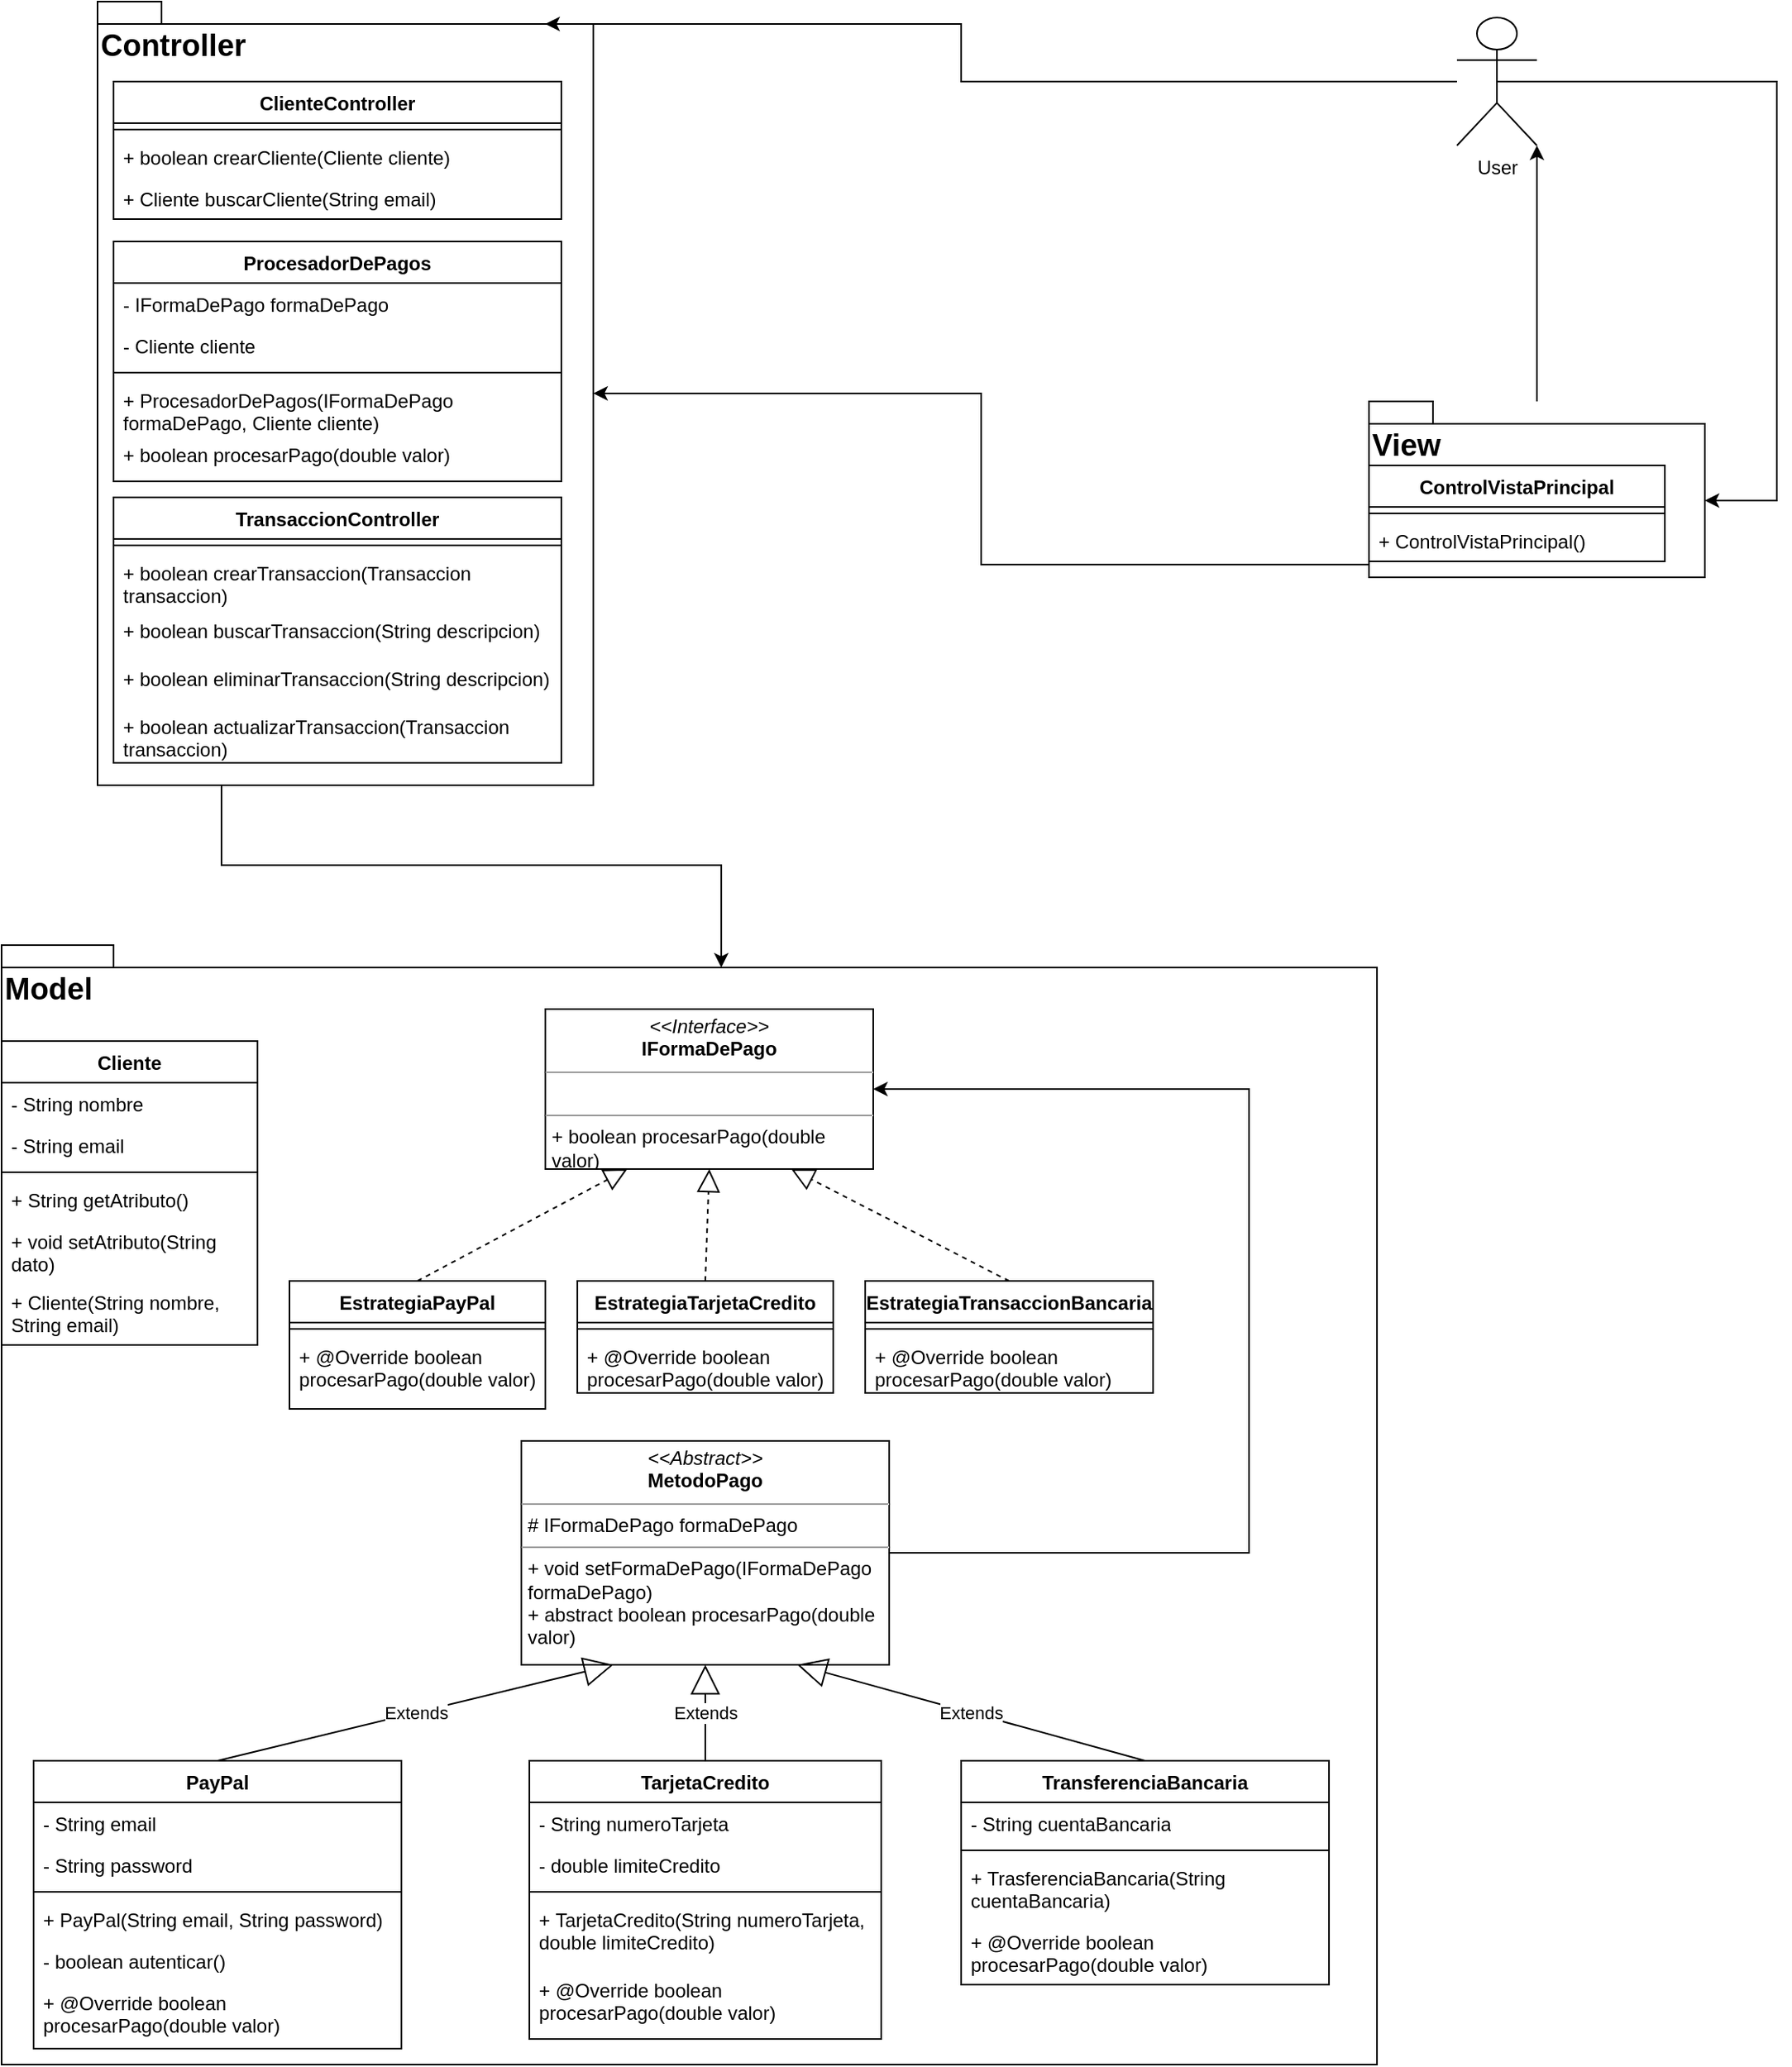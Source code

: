 <mxfile version="22.0.4" type="github">
  <diagram id="C5RBs43oDa-KdzZeNtuy" name="Page-1">
    <mxGraphModel dx="2970" dy="1237" grid="1" gridSize="10" guides="1" tooltips="1" connect="1" arrows="1" fold="1" page="1" pageScale="1" pageWidth="827" pageHeight="1169" math="0" shadow="0">
      <root>
        <mxCell id="WIyWlLk6GJQsqaUBKTNV-0" />
        <mxCell id="WIyWlLk6GJQsqaUBKTNV-1" parent="WIyWlLk6GJQsqaUBKTNV-0" />
        <mxCell id="fyIvNmnCgfn48UFqdvYi-0" value="View" style="shape=folder;fontStyle=1;spacingTop=10;tabWidth=40;tabHeight=14;tabPosition=left;html=1;whiteSpace=wrap;fontSize=19;align=left;verticalAlign=top;" vertex="1" parent="WIyWlLk6GJQsqaUBKTNV-1">
          <mxGeometry x="445" y="380" width="210" height="110" as="geometry" />
        </mxCell>
        <mxCell id="fyIvNmnCgfn48UFqdvYi-2" value="Model" style="shape=folder;fontStyle=1;spacingTop=10;tabWidth=40;tabHeight=14;tabPosition=left;html=1;whiteSpace=wrap;verticalAlign=top;horizontal=1;align=left;fontSize=19;" vertex="1" parent="WIyWlLk6GJQsqaUBKTNV-1">
          <mxGeometry x="-410" y="720" width="860" height="700" as="geometry" />
        </mxCell>
        <mxCell id="fyIvNmnCgfn48UFqdvYi-3" value="Controller" style="shape=folder;fontStyle=1;spacingTop=10;tabWidth=40;tabHeight=14;tabPosition=left;html=1;whiteSpace=wrap;fontSize=19;align=left;verticalAlign=top;" vertex="1" parent="WIyWlLk6GJQsqaUBKTNV-1">
          <mxGeometry x="-350" y="130" width="310" height="490" as="geometry" />
        </mxCell>
        <mxCell id="fyIvNmnCgfn48UFqdvYi-4" value="User" style="shape=umlActor;verticalLabelPosition=bottom;verticalAlign=top;html=1;" vertex="1" parent="WIyWlLk6GJQsqaUBKTNV-1">
          <mxGeometry x="500" y="140" width="50" height="80" as="geometry" />
        </mxCell>
        <mxCell id="fyIvNmnCgfn48UFqdvYi-5" style="edgeStyle=orthogonalEdgeStyle;rounded=0;orthogonalLoop=1;jettySize=auto;html=1;entryX=0;entryY=0;entryDx=280;entryDy=14;entryPerimeter=0;" edge="1" parent="WIyWlLk6GJQsqaUBKTNV-1" source="fyIvNmnCgfn48UFqdvYi-4" target="fyIvNmnCgfn48UFqdvYi-3">
          <mxGeometry relative="1" as="geometry">
            <Array as="points">
              <mxPoint x="190" y="180" />
            </Array>
          </mxGeometry>
        </mxCell>
        <mxCell id="fyIvNmnCgfn48UFqdvYi-6" style="edgeStyle=orthogonalEdgeStyle;rounded=0;orthogonalLoop=1;jettySize=auto;html=1;entryX=0;entryY=0;entryDx=0;entryDy=102;entryPerimeter=0;startArrow=classic;startFill=1;endArrow=none;endFill=0;" edge="1" parent="WIyWlLk6GJQsqaUBKTNV-1" source="fyIvNmnCgfn48UFqdvYi-3" target="fyIvNmnCgfn48UFqdvYi-0">
          <mxGeometry relative="1" as="geometry">
            <Array as="points" />
            <mxPoint x="180" y="480" as="sourcePoint" />
          </mxGeometry>
        </mxCell>
        <mxCell id="fyIvNmnCgfn48UFqdvYi-7" style="edgeStyle=orthogonalEdgeStyle;rounded=0;orthogonalLoop=1;jettySize=auto;html=1;entryX=1;entryY=1;entryDx=0;entryDy=0;entryPerimeter=0;" edge="1" parent="WIyWlLk6GJQsqaUBKTNV-1" source="fyIvNmnCgfn48UFqdvYi-0" target="fyIvNmnCgfn48UFqdvYi-4">
          <mxGeometry relative="1" as="geometry" />
        </mxCell>
        <mxCell id="fyIvNmnCgfn48UFqdvYi-12" style="edgeStyle=orthogonalEdgeStyle;rounded=0;orthogonalLoop=1;jettySize=auto;html=1;exitX=0.5;exitY=0.5;exitDx=0;exitDy=0;exitPerimeter=0;entryX=0;entryY=0;entryDx=210;entryDy=62;entryPerimeter=0;" edge="1" parent="WIyWlLk6GJQsqaUBKTNV-1" source="fyIvNmnCgfn48UFqdvYi-4" target="fyIvNmnCgfn48UFqdvYi-0">
          <mxGeometry relative="1" as="geometry">
            <Array as="points">
              <mxPoint x="700" y="180" />
              <mxPoint x="700" y="442" />
            </Array>
          </mxGeometry>
        </mxCell>
        <mxCell id="fyIvNmnCgfn48UFqdvYi-13" value="ClienteController" style="swimlane;fontStyle=1;align=center;verticalAlign=top;childLayout=stackLayout;horizontal=1;startSize=26;horizontalStack=0;resizeParent=1;resizeParentMax=0;resizeLast=0;collapsible=1;marginBottom=0;whiteSpace=wrap;html=1;" vertex="1" parent="WIyWlLk6GJQsqaUBKTNV-1">
          <mxGeometry x="-340" y="180" width="280" height="86" as="geometry" />
        </mxCell>
        <mxCell id="fyIvNmnCgfn48UFqdvYi-15" value="" style="line;strokeWidth=1;fillColor=none;align=left;verticalAlign=middle;spacingTop=-1;spacingLeft=3;spacingRight=3;rotatable=0;labelPosition=right;points=[];portConstraint=eastwest;strokeColor=inherit;" vertex="1" parent="fyIvNmnCgfn48UFqdvYi-13">
          <mxGeometry y="26" width="280" height="8" as="geometry" />
        </mxCell>
        <mxCell id="fyIvNmnCgfn48UFqdvYi-16" value="+&amp;nbsp;boolean crearCliente(Cliente cliente)" style="text;strokeColor=none;fillColor=none;align=left;verticalAlign=top;spacingLeft=4;spacingRight=4;overflow=hidden;rotatable=0;points=[[0,0.5],[1,0.5]];portConstraint=eastwest;whiteSpace=wrap;html=1;" vertex="1" parent="fyIvNmnCgfn48UFqdvYi-13">
          <mxGeometry y="34" width="280" height="26" as="geometry" />
        </mxCell>
        <mxCell id="fyIvNmnCgfn48UFqdvYi-28" value="+&amp;nbsp;Cliente buscarCliente(String email)" style="text;strokeColor=none;fillColor=none;align=left;verticalAlign=top;spacingLeft=4;spacingRight=4;overflow=hidden;rotatable=0;points=[[0,0.5],[1,0.5]];portConstraint=eastwest;whiteSpace=wrap;html=1;" vertex="1" parent="fyIvNmnCgfn48UFqdvYi-13">
          <mxGeometry y="60" width="280" height="26" as="geometry" />
        </mxCell>
        <mxCell id="fyIvNmnCgfn48UFqdvYi-17" value="TransaccionController" style="swimlane;fontStyle=1;align=center;verticalAlign=top;childLayout=stackLayout;horizontal=1;startSize=26;horizontalStack=0;resizeParent=1;resizeParentMax=0;resizeLast=0;collapsible=1;marginBottom=0;whiteSpace=wrap;html=1;" vertex="1" parent="WIyWlLk6GJQsqaUBKTNV-1">
          <mxGeometry x="-340" y="440" width="280" height="166" as="geometry" />
        </mxCell>
        <mxCell id="fyIvNmnCgfn48UFqdvYi-19" value="" style="line;strokeWidth=1;fillColor=none;align=left;verticalAlign=middle;spacingTop=-1;spacingLeft=3;spacingRight=3;rotatable=0;labelPosition=right;points=[];portConstraint=eastwest;strokeColor=inherit;" vertex="1" parent="fyIvNmnCgfn48UFqdvYi-17">
          <mxGeometry y="26" width="280" height="8" as="geometry" />
        </mxCell>
        <mxCell id="fyIvNmnCgfn48UFqdvYi-20" value="+&amp;nbsp;boolean crearTransaccion(Transaccion transaccion)" style="text;strokeColor=none;fillColor=none;align=left;verticalAlign=top;spacingLeft=4;spacingRight=4;overflow=hidden;rotatable=0;points=[[0,0.5],[1,0.5]];portConstraint=eastwest;whiteSpace=wrap;html=1;" vertex="1" parent="fyIvNmnCgfn48UFqdvYi-17">
          <mxGeometry y="34" width="280" height="36" as="geometry" />
        </mxCell>
        <mxCell id="fyIvNmnCgfn48UFqdvYi-35" value="+&amp;nbsp;boolean buscarTransaccion(String descripcion)" style="text;strokeColor=none;fillColor=none;align=left;verticalAlign=top;spacingLeft=4;spacingRight=4;overflow=hidden;rotatable=0;points=[[0,0.5],[1,0.5]];portConstraint=eastwest;whiteSpace=wrap;html=1;" vertex="1" parent="fyIvNmnCgfn48UFqdvYi-17">
          <mxGeometry y="70" width="280" height="30" as="geometry" />
        </mxCell>
        <mxCell id="fyIvNmnCgfn48UFqdvYi-37" value="+&amp;nbsp;boolean eliminarTransaccion(String descripcion)" style="text;strokeColor=none;fillColor=none;align=left;verticalAlign=top;spacingLeft=4;spacingRight=4;overflow=hidden;rotatable=0;points=[[0,0.5],[1,0.5]];portConstraint=eastwest;whiteSpace=wrap;html=1;" vertex="1" parent="fyIvNmnCgfn48UFqdvYi-17">
          <mxGeometry y="100" width="280" height="30" as="geometry" />
        </mxCell>
        <mxCell id="fyIvNmnCgfn48UFqdvYi-36" value="+&amp;nbsp;boolean actualizarTransaccion(Transaccion transaccion)" style="text;strokeColor=none;fillColor=none;align=left;verticalAlign=top;spacingLeft=4;spacingRight=4;overflow=hidden;rotatable=0;points=[[0,0.5],[1,0.5]];portConstraint=eastwest;whiteSpace=wrap;html=1;" vertex="1" parent="fyIvNmnCgfn48UFqdvYi-17">
          <mxGeometry y="130" width="280" height="36" as="geometry" />
        </mxCell>
        <mxCell id="fyIvNmnCgfn48UFqdvYi-21" value="ProcesadorDePagos" style="swimlane;fontStyle=1;align=center;verticalAlign=top;childLayout=stackLayout;horizontal=1;startSize=26;horizontalStack=0;resizeParent=1;resizeParentMax=0;resizeLast=0;collapsible=1;marginBottom=0;whiteSpace=wrap;html=1;" vertex="1" parent="WIyWlLk6GJQsqaUBKTNV-1">
          <mxGeometry x="-340" y="280" width="280" height="150" as="geometry" />
        </mxCell>
        <mxCell id="fyIvNmnCgfn48UFqdvYi-22" value="-&amp;nbsp;IFormaDePago formaDePago" style="text;strokeColor=none;fillColor=none;align=left;verticalAlign=top;spacingLeft=4;spacingRight=4;overflow=hidden;rotatable=0;points=[[0,0.5],[1,0.5]];portConstraint=eastwest;whiteSpace=wrap;html=1;" vertex="1" parent="fyIvNmnCgfn48UFqdvYi-21">
          <mxGeometry y="26" width="280" height="26" as="geometry" />
        </mxCell>
        <mxCell id="fyIvNmnCgfn48UFqdvYi-29" value="-&amp;nbsp;Cliente cliente" style="text;strokeColor=none;fillColor=none;align=left;verticalAlign=top;spacingLeft=4;spacingRight=4;overflow=hidden;rotatable=0;points=[[0,0.5],[1,0.5]];portConstraint=eastwest;whiteSpace=wrap;html=1;" vertex="1" parent="fyIvNmnCgfn48UFqdvYi-21">
          <mxGeometry y="52" width="280" height="26" as="geometry" />
        </mxCell>
        <mxCell id="fyIvNmnCgfn48UFqdvYi-23" value="" style="line;strokeWidth=1;fillColor=none;align=left;verticalAlign=middle;spacingTop=-1;spacingLeft=3;spacingRight=3;rotatable=0;labelPosition=right;points=[];portConstraint=eastwest;strokeColor=inherit;" vertex="1" parent="fyIvNmnCgfn48UFqdvYi-21">
          <mxGeometry y="78" width="280" height="8" as="geometry" />
        </mxCell>
        <mxCell id="fyIvNmnCgfn48UFqdvYi-24" value="+&amp;nbsp;ProcesadorDePagos(IFormaDePago formaDePago, Cliente cliente)" style="text;strokeColor=none;fillColor=none;align=left;verticalAlign=top;spacingLeft=4;spacingRight=4;overflow=hidden;rotatable=0;points=[[0,0.5],[1,0.5]];portConstraint=eastwest;whiteSpace=wrap;html=1;" vertex="1" parent="fyIvNmnCgfn48UFqdvYi-21">
          <mxGeometry y="86" width="280" height="34" as="geometry" />
        </mxCell>
        <mxCell id="fyIvNmnCgfn48UFqdvYi-31" value="+&amp;nbsp;boolean procesarPago(double valor)" style="text;strokeColor=none;fillColor=none;align=left;verticalAlign=top;spacingLeft=4;spacingRight=4;overflow=hidden;rotatable=0;points=[[0,0.5],[1,0.5]];portConstraint=eastwest;whiteSpace=wrap;html=1;" vertex="1" parent="fyIvNmnCgfn48UFqdvYi-21">
          <mxGeometry y="120" width="280" height="30" as="geometry" />
        </mxCell>
        <mxCell id="fyIvNmnCgfn48UFqdvYi-26" value="&lt;p style=&quot;margin:0px;margin-top:4px;text-align:center;&quot;&gt;&lt;i&gt;&amp;lt;&amp;lt;Interface&amp;gt;&amp;gt;&lt;/i&gt;&lt;br&gt;&lt;b&gt;IFormaDePago&lt;/b&gt;&lt;/p&gt;&lt;hr size=&quot;1&quot;&gt;&lt;p style=&quot;margin:0px;margin-left:4px;&quot;&gt;&lt;br&gt;&lt;/p&gt;&lt;hr size=&quot;1&quot;&gt;&lt;p style=&quot;margin:0px;margin-left:4px;&quot;&gt;+&amp;nbsp;boolean procesarPago(double valor)&lt;/p&gt;" style="verticalAlign=top;align=left;overflow=fill;fontSize=12;fontFamily=Helvetica;html=1;whiteSpace=wrap;" vertex="1" parent="WIyWlLk6GJQsqaUBKTNV-1">
          <mxGeometry x="-70" y="760" width="205" height="100" as="geometry" />
        </mxCell>
        <mxCell id="fyIvNmnCgfn48UFqdvYi-38" value="Cliente" style="swimlane;fontStyle=1;align=center;verticalAlign=top;childLayout=stackLayout;horizontal=1;startSize=26;horizontalStack=0;resizeParent=1;resizeParentMax=0;resizeLast=0;collapsible=1;marginBottom=0;whiteSpace=wrap;html=1;" vertex="1" parent="WIyWlLk6GJQsqaUBKTNV-1">
          <mxGeometry x="-410" y="780" width="160" height="190" as="geometry" />
        </mxCell>
        <mxCell id="fyIvNmnCgfn48UFqdvYi-39" value="-&amp;nbsp;String nombre" style="text;strokeColor=none;fillColor=none;align=left;verticalAlign=top;spacingLeft=4;spacingRight=4;overflow=hidden;rotatable=0;points=[[0,0.5],[1,0.5]];portConstraint=eastwest;whiteSpace=wrap;html=1;" vertex="1" parent="fyIvNmnCgfn48UFqdvYi-38">
          <mxGeometry y="26" width="160" height="26" as="geometry" />
        </mxCell>
        <mxCell id="fyIvNmnCgfn48UFqdvYi-50" value="-&amp;nbsp;String email" style="text;strokeColor=none;fillColor=none;align=left;verticalAlign=top;spacingLeft=4;spacingRight=4;overflow=hidden;rotatable=0;points=[[0,0.5],[1,0.5]];portConstraint=eastwest;whiteSpace=wrap;html=1;" vertex="1" parent="fyIvNmnCgfn48UFqdvYi-38">
          <mxGeometry y="52" width="160" height="26" as="geometry" />
        </mxCell>
        <mxCell id="fyIvNmnCgfn48UFqdvYi-40" value="" style="line;strokeWidth=1;fillColor=none;align=left;verticalAlign=middle;spacingTop=-1;spacingLeft=3;spacingRight=3;rotatable=0;labelPosition=right;points=[];portConstraint=eastwest;strokeColor=inherit;" vertex="1" parent="fyIvNmnCgfn48UFqdvYi-38">
          <mxGeometry y="78" width="160" height="8" as="geometry" />
        </mxCell>
        <mxCell id="fyIvNmnCgfn48UFqdvYi-41" value="+ String getAtributo()" style="text;strokeColor=none;fillColor=none;align=left;verticalAlign=top;spacingLeft=4;spacingRight=4;overflow=hidden;rotatable=0;points=[[0,0.5],[1,0.5]];portConstraint=eastwest;whiteSpace=wrap;html=1;" vertex="1" parent="fyIvNmnCgfn48UFqdvYi-38">
          <mxGeometry y="86" width="160" height="26" as="geometry" />
        </mxCell>
        <mxCell id="fyIvNmnCgfn48UFqdvYi-51" value="+ void setAtributo(String dato)" style="text;strokeColor=none;fillColor=none;align=left;verticalAlign=top;spacingLeft=4;spacingRight=4;overflow=hidden;rotatable=0;points=[[0,0.5],[1,0.5]];portConstraint=eastwest;whiteSpace=wrap;html=1;" vertex="1" parent="fyIvNmnCgfn48UFqdvYi-38">
          <mxGeometry y="112" width="160" height="38" as="geometry" />
        </mxCell>
        <mxCell id="fyIvNmnCgfn48UFqdvYi-52" value="+&amp;nbsp;Cliente(String nombre, String email)" style="text;strokeColor=none;fillColor=none;align=left;verticalAlign=top;spacingLeft=4;spacingRight=4;overflow=hidden;rotatable=0;points=[[0,0.5],[1,0.5]];portConstraint=eastwest;whiteSpace=wrap;html=1;" vertex="1" parent="fyIvNmnCgfn48UFqdvYi-38">
          <mxGeometry y="150" width="160" height="40" as="geometry" />
        </mxCell>
        <mxCell id="fyIvNmnCgfn48UFqdvYi-42" value="EstrategiaPayPal" style="swimlane;fontStyle=1;align=center;verticalAlign=top;childLayout=stackLayout;horizontal=1;startSize=26;horizontalStack=0;resizeParent=1;resizeParentMax=0;resizeLast=0;collapsible=1;marginBottom=0;whiteSpace=wrap;html=1;" vertex="1" parent="WIyWlLk6GJQsqaUBKTNV-1">
          <mxGeometry x="-230" y="930" width="160" height="80" as="geometry" />
        </mxCell>
        <mxCell id="fyIvNmnCgfn48UFqdvYi-44" value="" style="line;strokeWidth=1;fillColor=none;align=left;verticalAlign=middle;spacingTop=-1;spacingLeft=3;spacingRight=3;rotatable=0;labelPosition=right;points=[];portConstraint=eastwest;strokeColor=inherit;" vertex="1" parent="fyIvNmnCgfn48UFqdvYi-42">
          <mxGeometry y="26" width="160" height="8" as="geometry" />
        </mxCell>
        <mxCell id="fyIvNmnCgfn48UFqdvYi-45" value="+ @Override&amp;nbsp;boolean procesarPago(double valor)" style="text;strokeColor=none;fillColor=none;align=left;verticalAlign=top;spacingLeft=4;spacingRight=4;overflow=hidden;rotatable=0;points=[[0,0.5],[1,0.5]];portConstraint=eastwest;whiteSpace=wrap;html=1;" vertex="1" parent="fyIvNmnCgfn48UFqdvYi-42">
          <mxGeometry y="34" width="160" height="46" as="geometry" />
        </mxCell>
        <mxCell id="fyIvNmnCgfn48UFqdvYi-46" value="EstrategiaTarjetaCredito" style="swimlane;fontStyle=1;align=center;verticalAlign=top;childLayout=stackLayout;horizontal=1;startSize=26;horizontalStack=0;resizeParent=1;resizeParentMax=0;resizeLast=0;collapsible=1;marginBottom=0;whiteSpace=wrap;html=1;" vertex="1" parent="WIyWlLk6GJQsqaUBKTNV-1">
          <mxGeometry x="-50" y="930" width="160" height="70" as="geometry" />
        </mxCell>
        <mxCell id="fyIvNmnCgfn48UFqdvYi-48" value="" style="line;strokeWidth=1;fillColor=none;align=left;verticalAlign=middle;spacingTop=-1;spacingLeft=3;spacingRight=3;rotatable=0;labelPosition=right;points=[];portConstraint=eastwest;strokeColor=inherit;" vertex="1" parent="fyIvNmnCgfn48UFqdvYi-46">
          <mxGeometry y="26" width="160" height="8" as="geometry" />
        </mxCell>
        <mxCell id="fyIvNmnCgfn48UFqdvYi-49" value="+ @Override&amp;nbsp;boolean procesarPago(double valor)" style="text;strokeColor=none;fillColor=none;align=left;verticalAlign=top;spacingLeft=4;spacingRight=4;overflow=hidden;rotatable=0;points=[[0,0.5],[1,0.5]];portConstraint=eastwest;whiteSpace=wrap;html=1;" vertex="1" parent="fyIvNmnCgfn48UFqdvYi-46">
          <mxGeometry y="34" width="160" height="36" as="geometry" />
        </mxCell>
        <mxCell id="fyIvNmnCgfn48UFqdvYi-55" value="" style="endArrow=block;dashed=1;endFill=0;endSize=12;html=1;rounded=0;entryX=0.5;entryY=1;entryDx=0;entryDy=0;exitX=0.5;exitY=0;exitDx=0;exitDy=0;" edge="1" parent="WIyWlLk6GJQsqaUBKTNV-1" source="fyIvNmnCgfn48UFqdvYi-46" target="fyIvNmnCgfn48UFqdvYi-26">
          <mxGeometry width="160" relative="1" as="geometry">
            <mxPoint x="-10" y="930" as="sourcePoint" />
            <mxPoint x="150" y="930" as="targetPoint" />
          </mxGeometry>
        </mxCell>
        <mxCell id="fyIvNmnCgfn48UFqdvYi-56" value="" style="endArrow=block;dashed=1;endFill=0;endSize=12;html=1;rounded=0;entryX=0.25;entryY=1;entryDx=0;entryDy=0;exitX=0.5;exitY=0;exitDx=0;exitDy=0;" edge="1" parent="WIyWlLk6GJQsqaUBKTNV-1" source="fyIvNmnCgfn48UFqdvYi-42" target="fyIvNmnCgfn48UFqdvYi-26">
          <mxGeometry width="160" relative="1" as="geometry">
            <mxPoint x="-10" y="930" as="sourcePoint" />
            <mxPoint x="150" y="930" as="targetPoint" />
          </mxGeometry>
        </mxCell>
        <mxCell id="fyIvNmnCgfn48UFqdvYi-57" value="EstrategiaTransaccionBancaria" style="swimlane;fontStyle=1;align=center;verticalAlign=top;childLayout=stackLayout;horizontal=1;startSize=26;horizontalStack=0;resizeParent=1;resizeParentMax=0;resizeLast=0;collapsible=1;marginBottom=0;whiteSpace=wrap;html=1;" vertex="1" parent="WIyWlLk6GJQsqaUBKTNV-1">
          <mxGeometry x="130" y="930" width="180" height="70" as="geometry" />
        </mxCell>
        <mxCell id="fyIvNmnCgfn48UFqdvYi-59" value="" style="line;strokeWidth=1;fillColor=none;align=left;verticalAlign=middle;spacingTop=-1;spacingLeft=3;spacingRight=3;rotatable=0;labelPosition=right;points=[];portConstraint=eastwest;strokeColor=inherit;" vertex="1" parent="fyIvNmnCgfn48UFqdvYi-57">
          <mxGeometry y="26" width="180" height="8" as="geometry" />
        </mxCell>
        <mxCell id="fyIvNmnCgfn48UFqdvYi-60" value="+ @Override&amp;nbsp;boolean procesarPago(double valor)" style="text;strokeColor=none;fillColor=none;align=left;verticalAlign=top;spacingLeft=4;spacingRight=4;overflow=hidden;rotatable=0;points=[[0,0.5],[1,0.5]];portConstraint=eastwest;whiteSpace=wrap;html=1;" vertex="1" parent="fyIvNmnCgfn48UFqdvYi-57">
          <mxGeometry y="34" width="180" height="36" as="geometry" />
        </mxCell>
        <mxCell id="fyIvNmnCgfn48UFqdvYi-62" value="" style="endArrow=block;dashed=1;endFill=0;endSize=12;html=1;rounded=0;entryX=0.75;entryY=1;entryDx=0;entryDy=0;exitX=0.5;exitY=0;exitDx=0;exitDy=0;" edge="1" parent="WIyWlLk6GJQsqaUBKTNV-1" source="fyIvNmnCgfn48UFqdvYi-57" target="fyIvNmnCgfn48UFqdvYi-26">
          <mxGeometry width="160" relative="1" as="geometry">
            <mxPoint x="-10" y="930" as="sourcePoint" />
            <mxPoint x="150" y="930" as="targetPoint" />
          </mxGeometry>
        </mxCell>
        <mxCell id="fyIvNmnCgfn48UFqdvYi-68" value="" style="edgeStyle=orthogonalEdgeStyle;rounded=0;orthogonalLoop=1;jettySize=auto;html=1;" edge="1" parent="WIyWlLk6GJQsqaUBKTNV-1" source="fyIvNmnCgfn48UFqdvYi-67" target="fyIvNmnCgfn48UFqdvYi-26">
          <mxGeometry relative="1" as="geometry">
            <Array as="points">
              <mxPoint x="370" y="1100.0" />
              <mxPoint x="370" y="810" />
            </Array>
          </mxGeometry>
        </mxCell>
        <mxCell id="fyIvNmnCgfn48UFqdvYi-67" value="&lt;p style=&quot;margin:0px;margin-top:4px;text-align:center;&quot;&gt;&lt;i&gt;&amp;lt;&amp;lt;Abstract&amp;gt;&amp;gt;&lt;/i&gt;&lt;br&gt;&lt;b&gt;MetodoPago&lt;/b&gt;&lt;/p&gt;&lt;hr size=&quot;1&quot;&gt;&lt;p style=&quot;margin:0px;margin-left:4px;&quot;&gt;# IFormaDePago formaDePago&lt;/p&gt;&lt;hr size=&quot;1&quot;&gt;&lt;p style=&quot;margin:0px;margin-left:4px;&quot;&gt;+&amp;nbsp;void setFormaDePago(IFormaDePago formaDePago)&lt;br&gt;+ abstract boolean procesarPago(double valor)&lt;/p&gt;" style="verticalAlign=top;align=left;overflow=fill;fontSize=12;fontFamily=Helvetica;html=1;whiteSpace=wrap;" vertex="1" parent="WIyWlLk6GJQsqaUBKTNV-1">
          <mxGeometry x="-85" y="1030" width="230" height="140" as="geometry" />
        </mxCell>
        <mxCell id="fyIvNmnCgfn48UFqdvYi-69" value="ControlVistaPrincipal" style="swimlane;fontStyle=1;align=center;verticalAlign=top;childLayout=stackLayout;horizontal=1;startSize=26;horizontalStack=0;resizeParent=1;resizeParentMax=0;resizeLast=0;collapsible=1;marginBottom=0;whiteSpace=wrap;html=1;" vertex="1" parent="WIyWlLk6GJQsqaUBKTNV-1">
          <mxGeometry x="445" y="420" width="185" height="60" as="geometry" />
        </mxCell>
        <mxCell id="fyIvNmnCgfn48UFqdvYi-71" value="" style="line;strokeWidth=1;fillColor=none;align=left;verticalAlign=middle;spacingTop=-1;spacingLeft=3;spacingRight=3;rotatable=0;labelPosition=right;points=[];portConstraint=eastwest;strokeColor=inherit;" vertex="1" parent="fyIvNmnCgfn48UFqdvYi-69">
          <mxGeometry y="26" width="185" height="8" as="geometry" />
        </mxCell>
        <mxCell id="fyIvNmnCgfn48UFqdvYi-72" value="+&amp;nbsp;ControlVistaPrincipal()" style="text;strokeColor=none;fillColor=none;align=left;verticalAlign=top;spacingLeft=4;spacingRight=4;overflow=hidden;rotatable=0;points=[[0,0.5],[1,0.5]];portConstraint=eastwest;whiteSpace=wrap;html=1;" vertex="1" parent="fyIvNmnCgfn48UFqdvYi-69">
          <mxGeometry y="34" width="185" height="26" as="geometry" />
        </mxCell>
        <mxCell id="fyIvNmnCgfn48UFqdvYi-73" value="PayPal" style="swimlane;fontStyle=1;align=center;verticalAlign=top;childLayout=stackLayout;horizontal=1;startSize=26;horizontalStack=0;resizeParent=1;resizeParentMax=0;resizeLast=0;collapsible=1;marginBottom=0;whiteSpace=wrap;html=1;" vertex="1" parent="WIyWlLk6GJQsqaUBKTNV-1">
          <mxGeometry x="-390" y="1230" width="230" height="180" as="geometry" />
        </mxCell>
        <mxCell id="fyIvNmnCgfn48UFqdvYi-74" value="-&amp;nbsp;String email" style="text;strokeColor=none;fillColor=none;align=left;verticalAlign=top;spacingLeft=4;spacingRight=4;overflow=hidden;rotatable=0;points=[[0,0.5],[1,0.5]];portConstraint=eastwest;whiteSpace=wrap;html=1;" vertex="1" parent="fyIvNmnCgfn48UFqdvYi-73">
          <mxGeometry y="26" width="230" height="26" as="geometry" />
        </mxCell>
        <mxCell id="fyIvNmnCgfn48UFqdvYi-92" value="-&amp;nbsp;String password" style="text;strokeColor=none;fillColor=none;align=left;verticalAlign=top;spacingLeft=4;spacingRight=4;overflow=hidden;rotatable=0;points=[[0,0.5],[1,0.5]];portConstraint=eastwest;whiteSpace=wrap;html=1;" vertex="1" parent="fyIvNmnCgfn48UFqdvYi-73">
          <mxGeometry y="52" width="230" height="26" as="geometry" />
        </mxCell>
        <mxCell id="fyIvNmnCgfn48UFqdvYi-75" value="" style="line;strokeWidth=1;fillColor=none;align=left;verticalAlign=middle;spacingTop=-1;spacingLeft=3;spacingRight=3;rotatable=0;labelPosition=right;points=[];portConstraint=eastwest;strokeColor=inherit;" vertex="1" parent="fyIvNmnCgfn48UFqdvYi-73">
          <mxGeometry y="78" width="230" height="8" as="geometry" />
        </mxCell>
        <mxCell id="fyIvNmnCgfn48UFqdvYi-76" value="+&amp;nbsp;PayPal(String email, String password)" style="text;strokeColor=none;fillColor=none;align=left;verticalAlign=top;spacingLeft=4;spacingRight=4;overflow=hidden;rotatable=0;points=[[0,0.5],[1,0.5]];portConstraint=eastwest;whiteSpace=wrap;html=1;" vertex="1" parent="fyIvNmnCgfn48UFqdvYi-73">
          <mxGeometry y="86" width="230" height="26" as="geometry" />
        </mxCell>
        <mxCell id="fyIvNmnCgfn48UFqdvYi-93" value="-&amp;nbsp;boolean autenticar()" style="text;strokeColor=none;fillColor=none;align=left;verticalAlign=top;spacingLeft=4;spacingRight=4;overflow=hidden;rotatable=0;points=[[0,0.5],[1,0.5]];portConstraint=eastwest;whiteSpace=wrap;html=1;" vertex="1" parent="fyIvNmnCgfn48UFqdvYi-73">
          <mxGeometry y="112" width="230" height="26" as="geometry" />
        </mxCell>
        <mxCell id="fyIvNmnCgfn48UFqdvYi-94" value="+ @Override&amp;nbsp;boolean procesarPago(double valor)" style="text;strokeColor=none;fillColor=none;align=left;verticalAlign=top;spacingLeft=4;spacingRight=4;overflow=hidden;rotatable=0;points=[[0,0.5],[1,0.5]];portConstraint=eastwest;whiteSpace=wrap;html=1;" vertex="1" parent="fyIvNmnCgfn48UFqdvYi-73">
          <mxGeometry y="138" width="230" height="42" as="geometry" />
        </mxCell>
        <mxCell id="fyIvNmnCgfn48UFqdvYi-77" value="TarjetaCredito" style="swimlane;fontStyle=1;align=center;verticalAlign=top;childLayout=stackLayout;horizontal=1;startSize=26;horizontalStack=0;resizeParent=1;resizeParentMax=0;resizeLast=0;collapsible=1;marginBottom=0;whiteSpace=wrap;html=1;" vertex="1" parent="WIyWlLk6GJQsqaUBKTNV-1">
          <mxGeometry x="-80" y="1230" width="220" height="174" as="geometry" />
        </mxCell>
        <mxCell id="fyIvNmnCgfn48UFqdvYi-78" value="-&amp;nbsp;String numeroTarjeta" style="text;strokeColor=none;fillColor=none;align=left;verticalAlign=top;spacingLeft=4;spacingRight=4;overflow=hidden;rotatable=0;points=[[0,0.5],[1,0.5]];portConstraint=eastwest;whiteSpace=wrap;html=1;" vertex="1" parent="fyIvNmnCgfn48UFqdvYi-77">
          <mxGeometry y="26" width="220" height="26" as="geometry" />
        </mxCell>
        <mxCell id="fyIvNmnCgfn48UFqdvYi-95" value="-&amp;nbsp;double limiteCredito" style="text;strokeColor=none;fillColor=none;align=left;verticalAlign=top;spacingLeft=4;spacingRight=4;overflow=hidden;rotatable=0;points=[[0,0.5],[1,0.5]];portConstraint=eastwest;whiteSpace=wrap;html=1;" vertex="1" parent="fyIvNmnCgfn48UFqdvYi-77">
          <mxGeometry y="52" width="220" height="26" as="geometry" />
        </mxCell>
        <mxCell id="fyIvNmnCgfn48UFqdvYi-79" value="" style="line;strokeWidth=1;fillColor=none;align=left;verticalAlign=middle;spacingTop=-1;spacingLeft=3;spacingRight=3;rotatable=0;labelPosition=right;points=[];portConstraint=eastwest;strokeColor=inherit;" vertex="1" parent="fyIvNmnCgfn48UFqdvYi-77">
          <mxGeometry y="78" width="220" height="8" as="geometry" />
        </mxCell>
        <mxCell id="fyIvNmnCgfn48UFqdvYi-80" value="+&amp;nbsp;TarjetaCredito(String numeroTarjeta, double limiteCredito)" style="text;strokeColor=none;fillColor=none;align=left;verticalAlign=top;spacingLeft=4;spacingRight=4;overflow=hidden;rotatable=0;points=[[0,0.5],[1,0.5]];portConstraint=eastwest;whiteSpace=wrap;html=1;" vertex="1" parent="fyIvNmnCgfn48UFqdvYi-77">
          <mxGeometry y="86" width="220" height="44" as="geometry" />
        </mxCell>
        <mxCell id="fyIvNmnCgfn48UFqdvYi-96" value="+ @Override&amp;nbsp;boolean procesarPago(double valor)" style="text;strokeColor=none;fillColor=none;align=left;verticalAlign=top;spacingLeft=4;spacingRight=4;overflow=hidden;rotatable=0;points=[[0,0.5],[1,0.5]];portConstraint=eastwest;whiteSpace=wrap;html=1;" vertex="1" parent="fyIvNmnCgfn48UFqdvYi-77">
          <mxGeometry y="130" width="220" height="44" as="geometry" />
        </mxCell>
        <mxCell id="fyIvNmnCgfn48UFqdvYi-85" value="TransferenciaBancaria" style="swimlane;fontStyle=1;align=center;verticalAlign=top;childLayout=stackLayout;horizontal=1;startSize=26;horizontalStack=0;resizeParent=1;resizeParentMax=0;resizeLast=0;collapsible=1;marginBottom=0;whiteSpace=wrap;html=1;" vertex="1" parent="WIyWlLk6GJQsqaUBKTNV-1">
          <mxGeometry x="190" y="1230" width="230" height="140" as="geometry" />
        </mxCell>
        <mxCell id="fyIvNmnCgfn48UFqdvYi-86" value="-&amp;nbsp;String cuentaBancaria" style="text;strokeColor=none;fillColor=none;align=left;verticalAlign=top;spacingLeft=4;spacingRight=4;overflow=hidden;rotatable=0;points=[[0,0.5],[1,0.5]];portConstraint=eastwest;whiteSpace=wrap;html=1;" vertex="1" parent="fyIvNmnCgfn48UFqdvYi-85">
          <mxGeometry y="26" width="230" height="26" as="geometry" />
        </mxCell>
        <mxCell id="fyIvNmnCgfn48UFqdvYi-87" value="" style="line;strokeWidth=1;fillColor=none;align=left;verticalAlign=middle;spacingTop=-1;spacingLeft=3;spacingRight=3;rotatable=0;labelPosition=right;points=[];portConstraint=eastwest;strokeColor=inherit;" vertex="1" parent="fyIvNmnCgfn48UFqdvYi-85">
          <mxGeometry y="52" width="230" height="8" as="geometry" />
        </mxCell>
        <mxCell id="fyIvNmnCgfn48UFqdvYi-88" value="+&amp;nbsp;TrasferenciaBancaria(String cuentaBancaria)" style="text;strokeColor=none;fillColor=none;align=left;verticalAlign=top;spacingLeft=4;spacingRight=4;overflow=hidden;rotatable=0;points=[[0,0.5],[1,0.5]];portConstraint=eastwest;whiteSpace=wrap;html=1;" vertex="1" parent="fyIvNmnCgfn48UFqdvYi-85">
          <mxGeometry y="60" width="230" height="40" as="geometry" />
        </mxCell>
        <mxCell id="fyIvNmnCgfn48UFqdvYi-97" value="+ @Override&amp;nbsp;boolean procesarPago(double valor)" style="text;strokeColor=none;fillColor=none;align=left;verticalAlign=top;spacingLeft=4;spacingRight=4;overflow=hidden;rotatable=0;points=[[0,0.5],[1,0.5]];portConstraint=eastwest;whiteSpace=wrap;html=1;" vertex="1" parent="fyIvNmnCgfn48UFqdvYi-85">
          <mxGeometry y="100" width="230" height="40" as="geometry" />
        </mxCell>
        <mxCell id="fyIvNmnCgfn48UFqdvYi-89" value="Extends" style="endArrow=block;endSize=16;endFill=0;html=1;rounded=0;entryX=0.25;entryY=1;entryDx=0;entryDy=0;exitX=0.5;exitY=0;exitDx=0;exitDy=0;" edge="1" parent="WIyWlLk6GJQsqaUBKTNV-1" source="fyIvNmnCgfn48UFqdvYi-73" target="fyIvNmnCgfn48UFqdvYi-67">
          <mxGeometry width="160" relative="1" as="geometry">
            <mxPoint x="-270" y="1219.35" as="sourcePoint" />
            <mxPoint x="-110" y="1219.35" as="targetPoint" />
          </mxGeometry>
        </mxCell>
        <mxCell id="fyIvNmnCgfn48UFqdvYi-90" value="Extends" style="endArrow=block;endSize=16;endFill=0;html=1;rounded=0;entryX=0.5;entryY=1;entryDx=0;entryDy=0;exitX=0.5;exitY=0;exitDx=0;exitDy=0;" edge="1" parent="WIyWlLk6GJQsqaUBKTNV-1" source="fyIvNmnCgfn48UFqdvYi-77" target="fyIvNmnCgfn48UFqdvYi-67">
          <mxGeometry width="160" relative="1" as="geometry">
            <mxPoint x="-260" y="1240" as="sourcePoint" />
            <mxPoint x="-17" y="1180" as="targetPoint" />
          </mxGeometry>
        </mxCell>
        <mxCell id="fyIvNmnCgfn48UFqdvYi-91" value="Extends" style="endArrow=block;endSize=16;endFill=0;html=1;rounded=0;entryX=0.75;entryY=1;entryDx=0;entryDy=0;exitX=0.5;exitY=0;exitDx=0;exitDy=0;" edge="1" parent="WIyWlLk6GJQsqaUBKTNV-1" source="fyIvNmnCgfn48UFqdvYi-85" target="fyIvNmnCgfn48UFqdvYi-67">
          <mxGeometry width="160" relative="1" as="geometry">
            <mxPoint x="-250" y="1250" as="sourcePoint" />
            <mxPoint x="-7" y="1190" as="targetPoint" />
          </mxGeometry>
        </mxCell>
        <mxCell id="fyIvNmnCgfn48UFqdvYi-98" style="edgeStyle=orthogonalEdgeStyle;rounded=0;orthogonalLoop=1;jettySize=auto;html=1;exitX=0.25;exitY=1;exitDx=0;exitDy=0;exitPerimeter=0;entryX=0;entryY=0;entryDx=450;entryDy=14;entryPerimeter=0;" edge="1" parent="WIyWlLk6GJQsqaUBKTNV-1" source="fyIvNmnCgfn48UFqdvYi-3" target="fyIvNmnCgfn48UFqdvYi-2">
          <mxGeometry relative="1" as="geometry" />
        </mxCell>
      </root>
    </mxGraphModel>
  </diagram>
</mxfile>
